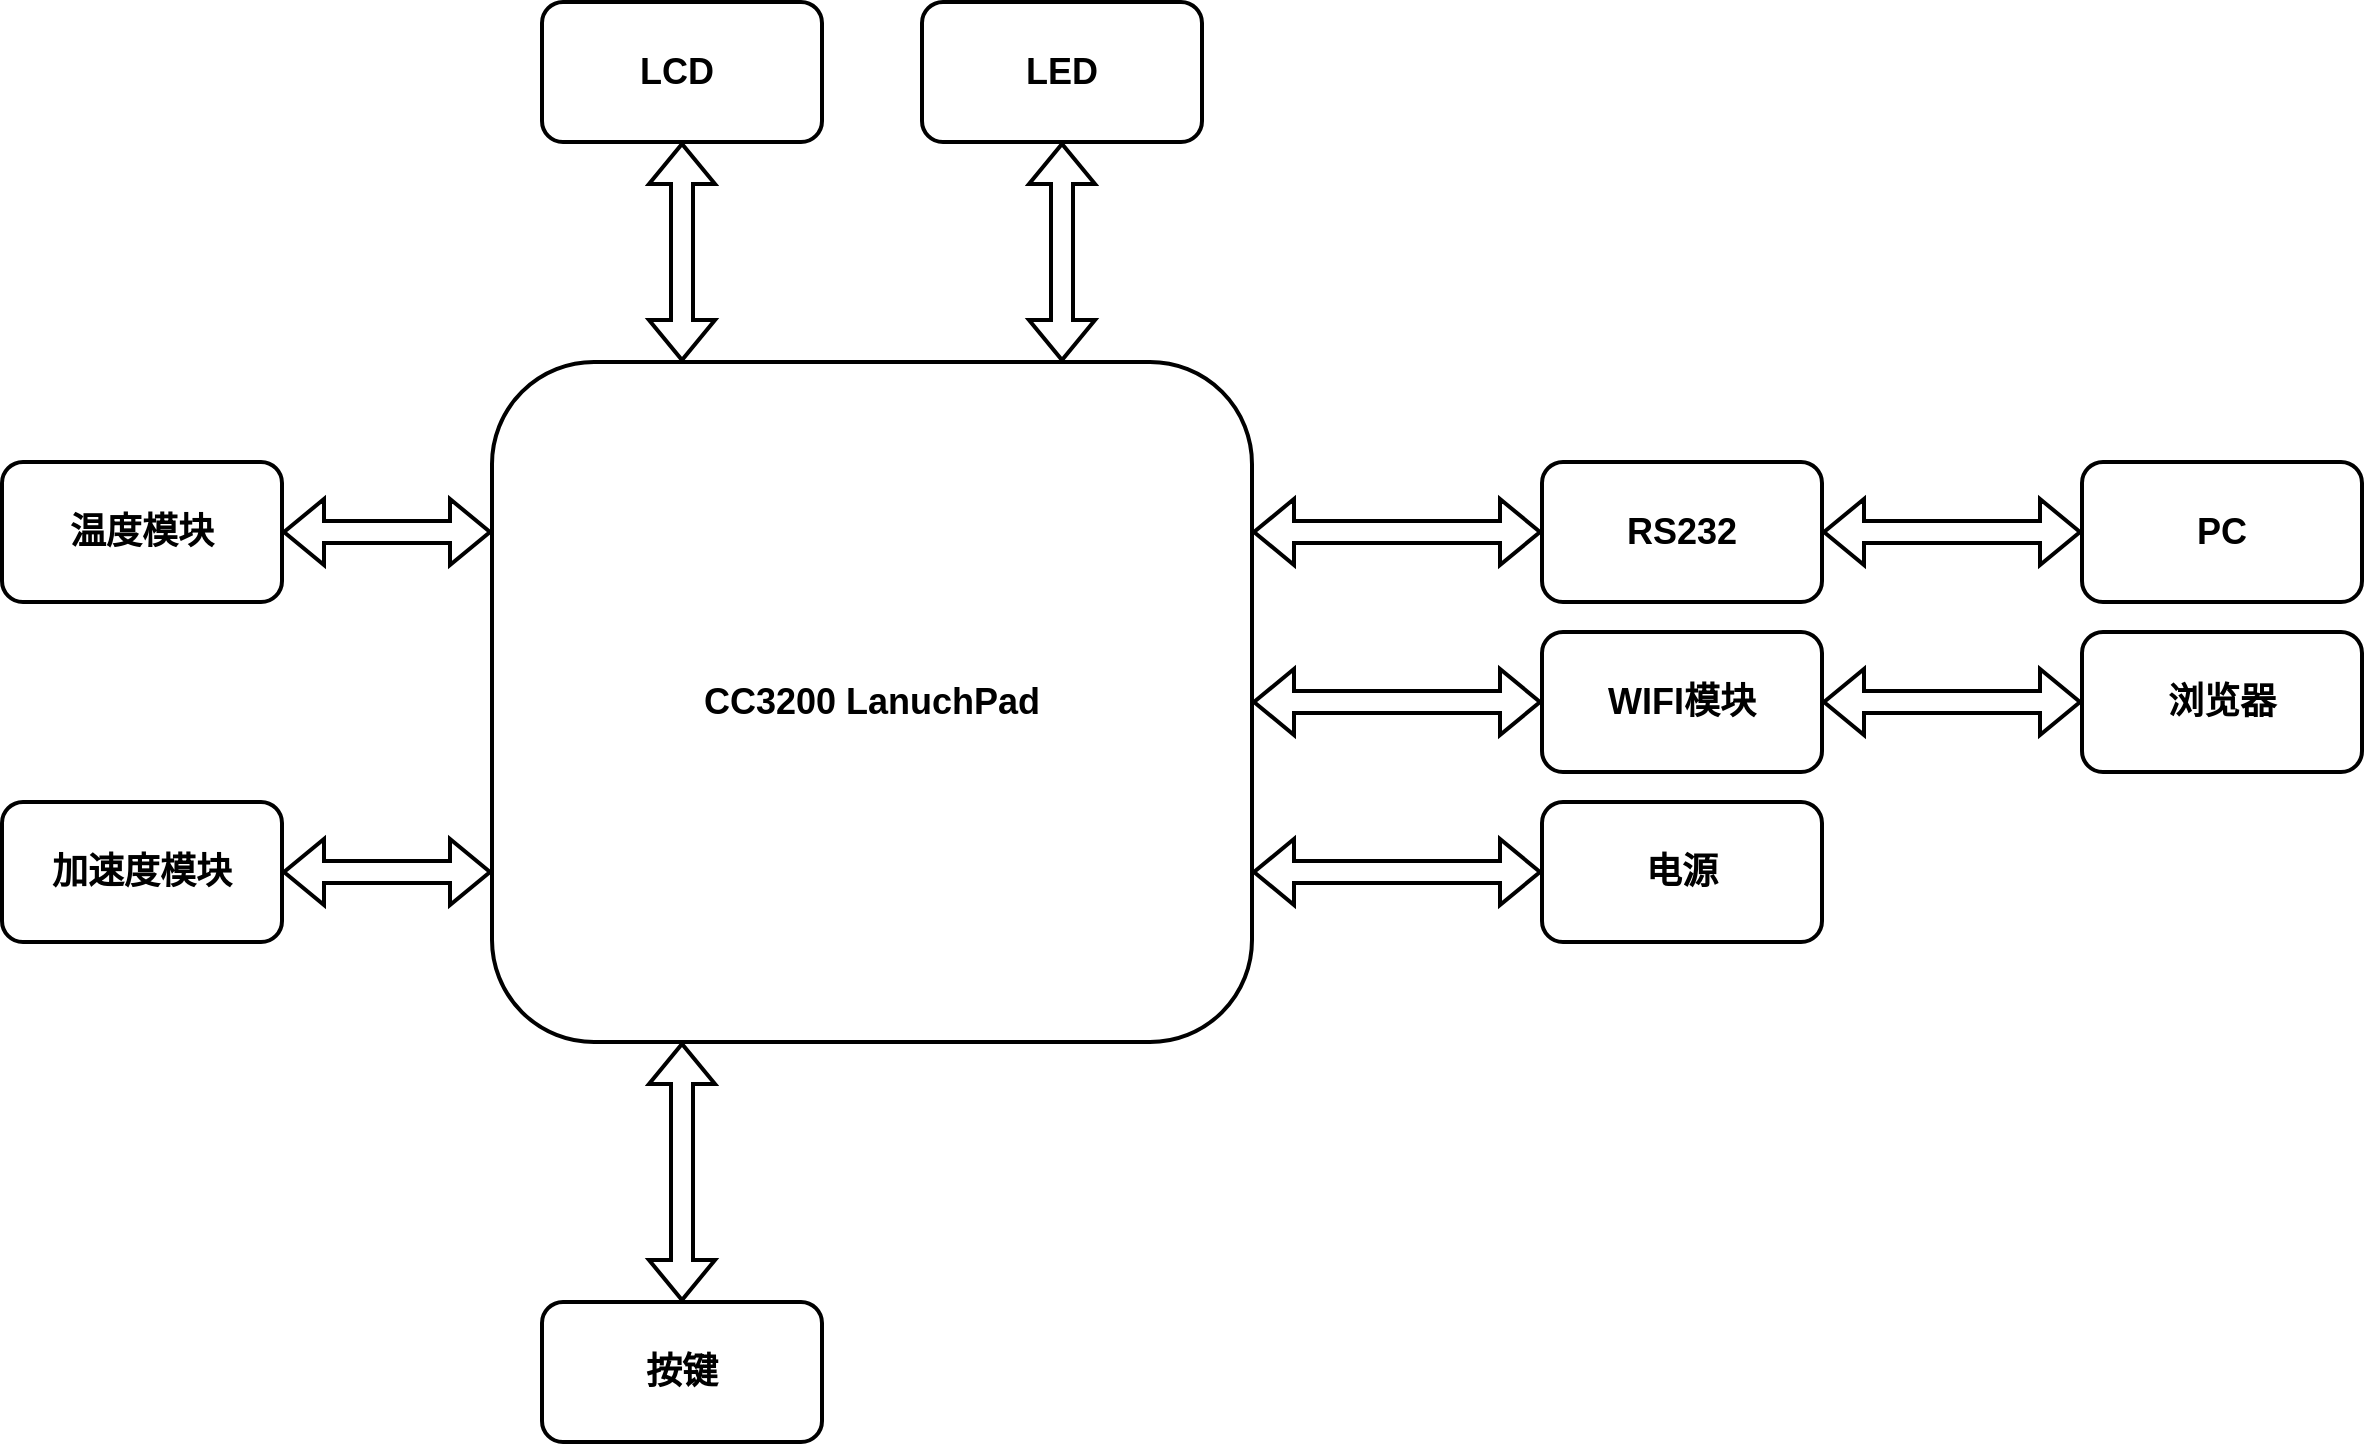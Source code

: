 <mxfile version="16.1.0" type="github">
  <diagram id="TM0S33WNv4KrTRSGpWoD" name="Page-1">
    <mxGraphModel dx="1379" dy="2136" grid="1" gridSize="10" guides="1" tooltips="1" connect="1" arrows="1" fold="1" page="1" pageScale="1" pageWidth="827" pageHeight="1169" math="0" shadow="0">
      <root>
        <mxCell id="0" />
        <mxCell id="1" parent="0" />
        <mxCell id="Ag9-fdOosAPF-JrcCkw--1" value="CC3200 LanuchPad" style="rounded=1;whiteSpace=wrap;html=1;direction=west;fontStyle=1;fontSize=18;strokeWidth=2;" vertex="1" parent="1">
          <mxGeometry x="275" y="130" width="380" height="340" as="geometry" />
        </mxCell>
        <mxCell id="Ag9-fdOosAPF-JrcCkw--2" value="温度模块" style="rounded=1;whiteSpace=wrap;html=1;fontStyle=1;fontSize=18;strokeWidth=2;" vertex="1" parent="1">
          <mxGeometry x="30" y="180" width="140" height="70" as="geometry" />
        </mxCell>
        <mxCell id="Ag9-fdOosAPF-JrcCkw--5" value="按键" style="rounded=1;whiteSpace=wrap;html=1;fontStyle=1;fontSize=18;strokeWidth=2;" vertex="1" parent="1">
          <mxGeometry x="300" y="600" width="140" height="70" as="geometry" />
        </mxCell>
        <mxCell id="Ag9-fdOosAPF-JrcCkw--6" value="浏览器" style="rounded=1;whiteSpace=wrap;html=1;fontStyle=1;fontSize=18;strokeWidth=2;" vertex="1" parent="1">
          <mxGeometry x="1070" y="265" width="140" height="70" as="geometry" />
        </mxCell>
        <mxCell id="Ag9-fdOosAPF-JrcCkw--9" value="电源" style="rounded=1;whiteSpace=wrap;html=1;fontStyle=1;fontSize=18;strokeWidth=2;" vertex="1" parent="1">
          <mxGeometry x="800" y="350" width="140" height="70" as="geometry" />
        </mxCell>
        <mxCell id="Ag9-fdOosAPF-JrcCkw--12" value="" style="shape=flexArrow;endArrow=classic;startArrow=classic;html=1;rounded=0;entryX=1;entryY=0.75;entryDx=0;entryDy=0;exitX=1;exitY=0.5;exitDx=0;exitDy=0;fontStyle=1;fontSize=18;strokeWidth=2;" edge="1" parent="1" source="Ag9-fdOosAPF-JrcCkw--2" target="Ag9-fdOosAPF-JrcCkw--1">
          <mxGeometry width="100" height="100" relative="1" as="geometry">
            <mxPoint x="160" y="190" as="sourcePoint" />
            <mxPoint x="260" y="90" as="targetPoint" />
          </mxGeometry>
        </mxCell>
        <mxCell id="Ag9-fdOosAPF-JrcCkw--14" value="加速度模块" style="rounded=1;whiteSpace=wrap;html=1;fontStyle=1;fontSize=18;strokeWidth=2;" vertex="1" parent="1">
          <mxGeometry x="30" y="350" width="140" height="70" as="geometry" />
        </mxCell>
        <mxCell id="Ag9-fdOosAPF-JrcCkw--15" value="LCD&lt;span style=&quot;white-space: pre; font-size: 18px;&quot;&gt;	&lt;/span&gt;" style="rounded=1;whiteSpace=wrap;html=1;fontStyle=1;fontSize=18;strokeWidth=2;" vertex="1" parent="1">
          <mxGeometry x="300" y="-50" width="140" height="70" as="geometry" />
        </mxCell>
        <mxCell id="Ag9-fdOosAPF-JrcCkw--16" value="LED" style="rounded=1;whiteSpace=wrap;html=1;fontStyle=1;fontSize=18;strokeWidth=2;" vertex="1" parent="1">
          <mxGeometry x="490" y="-50" width="140" height="70" as="geometry" />
        </mxCell>
        <mxCell id="Ag9-fdOosAPF-JrcCkw--17" value="RS232" style="rounded=1;whiteSpace=wrap;html=1;fontStyle=1;fontSize=18;strokeWidth=2;" vertex="1" parent="1">
          <mxGeometry x="800" y="180" width="140" height="70" as="geometry" />
        </mxCell>
        <mxCell id="Ag9-fdOosAPF-JrcCkw--18" value="PC" style="rounded=1;whiteSpace=wrap;html=1;fontStyle=1;fontSize=18;strokeWidth=2;" vertex="1" parent="1">
          <mxGeometry x="1070" y="180" width="140" height="70" as="geometry" />
        </mxCell>
        <mxCell id="Ag9-fdOosAPF-JrcCkw--19" value="WIFI模块" style="rounded=1;whiteSpace=wrap;html=1;fontStyle=1;fontSize=18;strokeWidth=2;" vertex="1" parent="1">
          <mxGeometry x="800" y="265" width="140" height="70" as="geometry" />
        </mxCell>
        <mxCell id="Ag9-fdOosAPF-JrcCkw--20" value="" style="shape=flexArrow;endArrow=classic;startArrow=classic;html=1;rounded=0;exitX=1;exitY=0.5;exitDx=0;exitDy=0;entryX=1;entryY=0.25;entryDx=0;entryDy=0;fontStyle=1;fontSize=18;strokeWidth=2;" edge="1" parent="1" source="Ag9-fdOosAPF-JrcCkw--14" target="Ag9-fdOosAPF-JrcCkw--1">
          <mxGeometry width="100" height="100" relative="1" as="geometry">
            <mxPoint x="570" y="380" as="sourcePoint" />
            <mxPoint x="670" y="280" as="targetPoint" />
          </mxGeometry>
        </mxCell>
        <mxCell id="Ag9-fdOosAPF-JrcCkw--21" value="" style="shape=flexArrow;endArrow=classic;startArrow=classic;html=1;rounded=0;exitX=0.5;exitY=1;exitDx=0;exitDy=0;entryX=0.75;entryY=1;entryDx=0;entryDy=0;fontStyle=1;fontSize=18;strokeWidth=2;" edge="1" parent="1" source="Ag9-fdOosAPF-JrcCkw--15" target="Ag9-fdOosAPF-JrcCkw--1">
          <mxGeometry width="100" height="100" relative="1" as="geometry">
            <mxPoint x="570" y="380" as="sourcePoint" />
            <mxPoint x="670" y="280" as="targetPoint" />
          </mxGeometry>
        </mxCell>
        <mxCell id="Ag9-fdOosAPF-JrcCkw--22" value="" style="shape=flexArrow;endArrow=classic;startArrow=classic;html=1;rounded=0;exitX=0.5;exitY=1;exitDx=0;exitDy=0;entryX=0.25;entryY=1;entryDx=0;entryDy=0;fontStyle=1;fontSize=18;strokeWidth=2;" edge="1" parent="1" source="Ag9-fdOosAPF-JrcCkw--16" target="Ag9-fdOosAPF-JrcCkw--1">
          <mxGeometry width="100" height="100" relative="1" as="geometry">
            <mxPoint x="570" y="380" as="sourcePoint" />
            <mxPoint x="670" y="280" as="targetPoint" />
          </mxGeometry>
        </mxCell>
        <mxCell id="Ag9-fdOosAPF-JrcCkw--23" value="" style="shape=flexArrow;endArrow=classic;startArrow=classic;html=1;rounded=0;entryX=0;entryY=0.5;entryDx=0;entryDy=0;exitX=0;exitY=0.75;exitDx=0;exitDy=0;fontStyle=1;fontSize=18;strokeWidth=2;" edge="1" parent="1" source="Ag9-fdOosAPF-JrcCkw--1" target="Ag9-fdOosAPF-JrcCkw--17">
          <mxGeometry width="100" height="100" relative="1" as="geometry">
            <mxPoint x="570" y="380" as="sourcePoint" />
            <mxPoint x="670" y="280" as="targetPoint" />
          </mxGeometry>
        </mxCell>
        <mxCell id="Ag9-fdOosAPF-JrcCkw--24" value="" style="shape=flexArrow;endArrow=classic;startArrow=classic;html=1;rounded=0;entryX=0;entryY=0.5;entryDx=0;entryDy=0;exitX=0;exitY=0.5;exitDx=0;exitDy=0;fontStyle=1;fontSize=18;strokeWidth=2;" edge="1" parent="1" source="Ag9-fdOosAPF-JrcCkw--1" target="Ag9-fdOosAPF-JrcCkw--19">
          <mxGeometry width="100" height="100" relative="1" as="geometry">
            <mxPoint x="570" y="380" as="sourcePoint" />
            <mxPoint x="670" y="280" as="targetPoint" />
          </mxGeometry>
        </mxCell>
        <mxCell id="Ag9-fdOosAPF-JrcCkw--26" value="" style="shape=flexArrow;endArrow=classic;startArrow=classic;html=1;rounded=0;exitX=0;exitY=0.5;exitDx=0;exitDy=0;entryX=1;entryY=0.5;entryDx=0;entryDy=0;fontStyle=1;fontSize=18;strokeWidth=2;" edge="1" parent="1" source="Ag9-fdOosAPF-JrcCkw--6" target="Ag9-fdOosAPF-JrcCkw--19">
          <mxGeometry width="100" height="100" relative="1" as="geometry">
            <mxPoint x="570" y="380" as="sourcePoint" />
            <mxPoint x="670" y="280" as="targetPoint" />
          </mxGeometry>
        </mxCell>
        <mxCell id="Ag9-fdOosAPF-JrcCkw--27" value="" style="shape=flexArrow;endArrow=classic;startArrow=classic;html=1;rounded=0;exitX=0.5;exitY=0;exitDx=0;exitDy=0;entryX=0.75;entryY=0;entryDx=0;entryDy=0;fontStyle=1;fontSize=18;strokeWidth=2;" edge="1" parent="1" source="Ag9-fdOosAPF-JrcCkw--5" target="Ag9-fdOosAPF-JrcCkw--1">
          <mxGeometry width="100" height="100" relative="1" as="geometry">
            <mxPoint x="570" y="380" as="sourcePoint" />
            <mxPoint x="670" y="280" as="targetPoint" />
          </mxGeometry>
        </mxCell>
        <mxCell id="Ag9-fdOosAPF-JrcCkw--28" value="" style="shape=flexArrow;endArrow=classic;startArrow=classic;html=1;rounded=0;exitX=0;exitY=0.5;exitDx=0;exitDy=0;entryX=0;entryY=0.25;entryDx=0;entryDy=0;fontStyle=1;fontSize=18;strokeWidth=2;" edge="1" parent="1" source="Ag9-fdOosAPF-JrcCkw--9" target="Ag9-fdOosAPF-JrcCkw--1">
          <mxGeometry width="100" height="100" relative="1" as="geometry">
            <mxPoint x="570" y="380" as="sourcePoint" />
            <mxPoint x="670" y="280" as="targetPoint" />
          </mxGeometry>
        </mxCell>
        <mxCell id="Ag9-fdOosAPF-JrcCkw--29" value="" style="shape=flexArrow;endArrow=classic;startArrow=classic;html=1;rounded=0;entryX=0;entryY=0.5;entryDx=0;entryDy=0;fontStyle=1;fontSize=18;strokeWidth=2;" edge="1" parent="1" source="Ag9-fdOosAPF-JrcCkw--17" target="Ag9-fdOosAPF-JrcCkw--18">
          <mxGeometry width="100" height="100" relative="1" as="geometry">
            <mxPoint x="570" y="380" as="sourcePoint" />
            <mxPoint x="670" y="280" as="targetPoint" />
          </mxGeometry>
        </mxCell>
      </root>
    </mxGraphModel>
  </diagram>
</mxfile>
